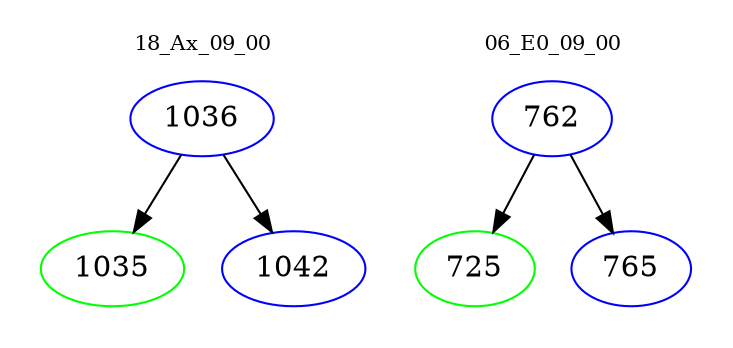 digraph{
subgraph cluster_0 {
color = white
label = "18_Ax_09_00";
fontsize=10;
T0_1036 [label="1036", color="blue"]
T0_1036 -> T0_1035 [color="black"]
T0_1035 [label="1035", color="green"]
T0_1036 -> T0_1042 [color="black"]
T0_1042 [label="1042", color="blue"]
}
subgraph cluster_1 {
color = white
label = "06_E0_09_00";
fontsize=10;
T1_762 [label="762", color="blue"]
T1_762 -> T1_725 [color="black"]
T1_725 [label="725", color="green"]
T1_762 -> T1_765 [color="black"]
T1_765 [label="765", color="blue"]
}
}

